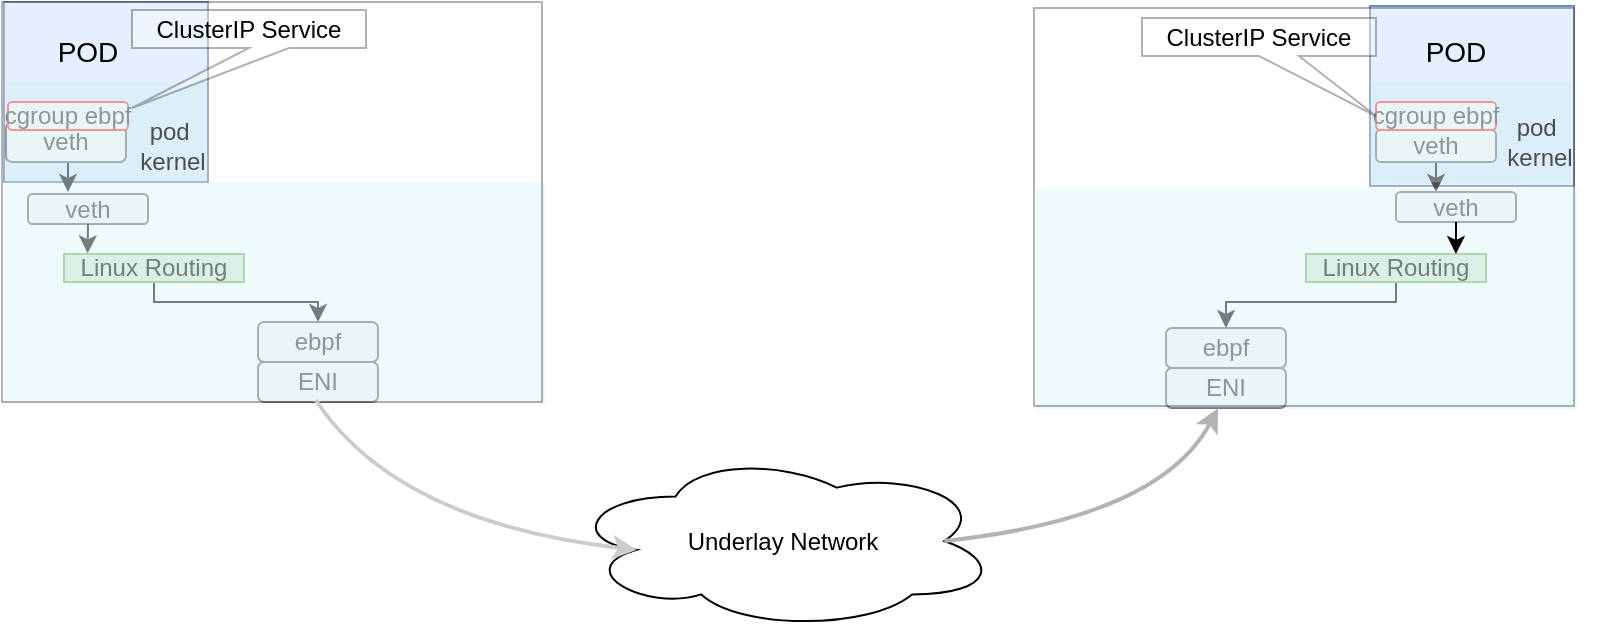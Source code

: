 <mxfile version="24.8.4">
  <diagram name="第 1 页" id="XbHZXJMIHSq-wT_Vdfxk">
    <mxGraphModel dx="1242" dy="715" grid="0" gridSize="10" guides="1" tooltips="1" connect="1" arrows="1" fold="1" page="1" pageScale="1" pageWidth="827" pageHeight="1169" math="0" shadow="0">
      <root>
        <mxCell id="0" />
        <mxCell id="1" parent="0" />
        <mxCell id="39ArsAvLZc0LvR8fJ9h_-1" value="&lt;div&gt;&lt;br&gt;&lt;/div&gt;" style="rounded=0;whiteSpace=wrap;html=1;fillColor=#dae8fc;strokeColor=#6c8ebf;" vertex="1" parent="1">
          <mxGeometry x="16" y="180" width="102" height="90" as="geometry" />
        </mxCell>
        <mxCell id="39ArsAvLZc0LvR8fJ9h_-2" style="edgeStyle=orthogonalEdgeStyle;rounded=0;orthogonalLoop=1;jettySize=auto;html=1;exitX=0.5;exitY=1;exitDx=0;exitDy=0;entryX=0.5;entryY=0;entryDx=0;entryDy=0;" edge="1" parent="1" source="39ArsAvLZc0LvR8fJ9h_-3">
          <mxGeometry relative="1" as="geometry">
            <mxPoint x="48" y="275" as="targetPoint" />
            <Array as="points" />
          </mxGeometry>
        </mxCell>
        <mxCell id="39ArsAvLZc0LvR8fJ9h_-3" value="veth" style="rounded=1;whiteSpace=wrap;html=1;fillColor=#f5f5f5;strokeColor=#666666;fontColor=#333333;" vertex="1" parent="1">
          <mxGeometry x="17" y="240" width="60" height="20" as="geometry" />
        </mxCell>
        <mxCell id="39ArsAvLZc0LvR8fJ9h_-7" value="veth" style="rounded=1;whiteSpace=wrap;html=1;fillColor=#f5f5f5;strokeColor=#666666;fontColor=#333333;" vertex="1" parent="1">
          <mxGeometry x="28" y="276" width="60" height="15" as="geometry" />
        </mxCell>
        <mxCell id="39ArsAvLZc0LvR8fJ9h_-12" value="ENI" style="rounded=1;whiteSpace=wrap;html=1;fillColor=#f5f5f5;strokeColor=#666666;fontColor=#333333;" vertex="1" parent="1">
          <mxGeometry x="143" y="360" width="60" height="20" as="geometry" />
        </mxCell>
        <mxCell id="39ArsAvLZc0LvR8fJ9h_-13" value="ebpf" style="rounded=1;whiteSpace=wrap;html=1;fillColor=#f5f5f5;strokeColor=#666666;fontColor=#333333;" vertex="1" parent="1">
          <mxGeometry x="143" y="340" width="60" height="20" as="geometry" />
        </mxCell>
        <mxCell id="39ArsAvLZc0LvR8fJ9h_-14" style="edgeStyle=orthogonalEdgeStyle;rounded=0;orthogonalLoop=1;jettySize=auto;html=1;exitX=0.5;exitY=1;exitDx=0;exitDy=0;entryX=0.5;entryY=0;entryDx=0;entryDy=0;" edge="1" parent="1" source="39ArsAvLZc0LvR8fJ9h_-15" target="39ArsAvLZc0LvR8fJ9h_-13">
          <mxGeometry relative="1" as="geometry">
            <Array as="points">
              <mxPoint x="91" y="330" />
              <mxPoint x="173" y="330" />
            </Array>
          </mxGeometry>
        </mxCell>
        <mxCell id="39ArsAvLZc0LvR8fJ9h_-15" value="Linux Routing" style="rounded=0;whiteSpace=wrap;html=1;fillColor=#d5e8d4;strokeColor=#82b366;" vertex="1" parent="1">
          <mxGeometry x="46" y="306" width="90" height="14" as="geometry" />
        </mxCell>
        <mxCell id="39ArsAvLZc0LvR8fJ9h_-16" style="edgeStyle=orthogonalEdgeStyle;rounded=0;orthogonalLoop=1;jettySize=auto;html=1;exitX=0.5;exitY=1;exitDx=0;exitDy=0;entryX=0.131;entryY=-0.025;entryDx=0;entryDy=0;entryPerimeter=0;" edge="1" parent="1" source="39ArsAvLZc0LvR8fJ9h_-7" target="39ArsAvLZc0LvR8fJ9h_-15">
          <mxGeometry relative="1" as="geometry" />
        </mxCell>
        <mxCell id="39ArsAvLZc0LvR8fJ9h_-21" value="" style="rounded=0;whiteSpace=wrap;html=1;opacity=30;strokeWidth=0;fillColor=#b0e3e6;perimeterSpacing=10;strokeColor=#0e8088;" vertex="1" parent="1">
          <mxGeometry x="16" y="270" width="270" height="110" as="geometry" />
        </mxCell>
        <mxCell id="39ArsAvLZc0LvR8fJ9h_-22" value="cgroup&amp;nbsp;&lt;span style=&quot;background-color: initial;&quot;&gt;ebpf&lt;/span&gt;" style="rounded=1;whiteSpace=wrap;html=1;fillColor=#f5f5f5;strokeColor=#FF3333;fontColor=#333333;" vertex="1" parent="1">
          <mxGeometry x="18" y="230" width="60" height="14" as="geometry" />
        </mxCell>
        <mxCell id="39ArsAvLZc0LvR8fJ9h_-24" value="" style="rounded=0;whiteSpace=wrap;html=1;opacity=30;strokeWidth=0;fillColor=#b0e3e6;perimeterSpacing=10;strokeColor=#0e8088;" vertex="1" parent="1">
          <mxGeometry x="17" y="220" width="100" height="50" as="geometry" />
        </mxCell>
        <mxCell id="39ArsAvLZc0LvR8fJ9h_-25" value="pod&amp;nbsp;&lt;div&gt;kernel&lt;/div&gt;" style="rounded=0;whiteSpace=wrap;html=1;opacity=0;" vertex="1" parent="1">
          <mxGeometry x="64" y="222" width="73" height="60" as="geometry" />
        </mxCell>
        <mxCell id="39ArsAvLZc0LvR8fJ9h_-26" value="" style="rounded=0;whiteSpace=wrap;html=1;opacity=30;" vertex="1" parent="1">
          <mxGeometry x="15" y="180" width="270" height="200" as="geometry" />
        </mxCell>
        <mxCell id="39ArsAvLZc0LvR8fJ9h_-28" value="&lt;font style=&quot;font-size: 14px;&quot;&gt;POD&lt;/font&gt;" style="rounded=0;whiteSpace=wrap;html=1;opacity=0;" vertex="1" parent="1">
          <mxGeometry x="28" y="190" width="60" height="30" as="geometry" />
        </mxCell>
        <mxCell id="39ArsAvLZc0LvR8fJ9h_-29" value="Underlay Network" style="ellipse;shape=cloud;whiteSpace=wrap;html=1;fillColor=none;" vertex="1" parent="1">
          <mxGeometry x="298" y="405" width="215" height="89" as="geometry" />
        </mxCell>
        <mxCell id="39ArsAvLZc0LvR8fJ9h_-30" value="&lt;div&gt;&lt;br&gt;&lt;/div&gt;" style="rounded=0;whiteSpace=wrap;html=1;fillColor=#dae8fc;strokeColor=#6c8ebf;" vertex="1" parent="1">
          <mxGeometry x="699" y="182" width="102" height="90" as="geometry" />
        </mxCell>
        <mxCell id="39ArsAvLZc0LvR8fJ9h_-31" style="edgeStyle=orthogonalEdgeStyle;rounded=0;orthogonalLoop=1;jettySize=auto;html=1;exitX=0.5;exitY=1;exitDx=0;exitDy=0;entryX=0.5;entryY=0;entryDx=0;entryDy=0;" edge="1" parent="1" source="39ArsAvLZc0LvR8fJ9h_-32">
          <mxGeometry relative="1" as="geometry">
            <mxPoint x="732" y="275" as="targetPoint" />
            <Array as="points" />
          </mxGeometry>
        </mxCell>
        <mxCell id="39ArsAvLZc0LvR8fJ9h_-32" value="veth" style="rounded=1;whiteSpace=wrap;html=1;fillColor=#f5f5f5;strokeColor=#666666;fontColor=#333333;" vertex="1" parent="1">
          <mxGeometry x="702" y="244" width="60" height="16" as="geometry" />
        </mxCell>
        <mxCell id="39ArsAvLZc0LvR8fJ9h_-33" value="veth" style="rounded=1;whiteSpace=wrap;html=1;fillColor=#f5f5f5;strokeColor=#666666;fontColor=#333333;" vertex="1" parent="1">
          <mxGeometry x="712" y="275" width="60" height="15" as="geometry" />
        </mxCell>
        <mxCell id="39ArsAvLZc0LvR8fJ9h_-34" value="ENI" style="rounded=1;whiteSpace=wrap;html=1;fillColor=#f5f5f5;strokeColor=#666666;fontColor=#333333;" vertex="1" parent="1">
          <mxGeometry x="597" y="363" width="60" height="20" as="geometry" />
        </mxCell>
        <mxCell id="39ArsAvLZc0LvR8fJ9h_-35" value="ebpf" style="rounded=1;whiteSpace=wrap;html=1;fillColor=#f5f5f5;strokeColor=#666666;fontColor=#333333;" vertex="1" parent="1">
          <mxGeometry x="597" y="343" width="60" height="20" as="geometry" />
        </mxCell>
        <mxCell id="39ArsAvLZc0LvR8fJ9h_-36" style="edgeStyle=orthogonalEdgeStyle;rounded=0;orthogonalLoop=1;jettySize=auto;html=1;exitX=0.5;exitY=1;exitDx=0;exitDy=0;entryX=0.5;entryY=0;entryDx=0;entryDy=0;" edge="1" parent="1" source="39ArsAvLZc0LvR8fJ9h_-37" target="39ArsAvLZc0LvR8fJ9h_-35">
          <mxGeometry relative="1" as="geometry">
            <Array as="points">
              <mxPoint x="712" y="330" />
              <mxPoint x="627" y="330" />
            </Array>
          </mxGeometry>
        </mxCell>
        <mxCell id="39ArsAvLZc0LvR8fJ9h_-37" value="Linux Routing" style="rounded=0;whiteSpace=wrap;html=1;fillColor=#d5e8d4;strokeColor=#82b366;" vertex="1" parent="1">
          <mxGeometry x="667" y="306" width="90" height="14" as="geometry" />
        </mxCell>
        <mxCell id="39ArsAvLZc0LvR8fJ9h_-39" value="" style="rounded=0;whiteSpace=wrap;html=1;opacity=30;strokeWidth=0;fillColor=#b0e3e6;perimeterSpacing=10;strokeColor=#0e8088;" vertex="1" parent="1">
          <mxGeometry x="532" y="273" width="270" height="110" as="geometry" />
        </mxCell>
        <mxCell id="39ArsAvLZc0LvR8fJ9h_-40" value="cgroup&amp;nbsp;&lt;span style=&quot;background-color: initial;&quot;&gt;ebpf&lt;/span&gt;" style="rounded=1;whiteSpace=wrap;html=1;fillColor=#f5f5f5;strokeColor=#FF3333;fontColor=#333333;" vertex="1" parent="1">
          <mxGeometry x="702" y="230" width="60" height="14" as="geometry" />
        </mxCell>
        <mxCell id="39ArsAvLZc0LvR8fJ9h_-41" value="" style="rounded=0;whiteSpace=wrap;html=1;opacity=30;strokeWidth=0;fillColor=#b0e3e6;perimeterSpacing=10;strokeColor=#0e8088;" vertex="1" parent="1">
          <mxGeometry x="699" y="220" width="100" height="50" as="geometry" />
        </mxCell>
        <mxCell id="39ArsAvLZc0LvR8fJ9h_-42" value="pod&amp;nbsp;&lt;div&gt;kernel&lt;/div&gt;" style="rounded=0;whiteSpace=wrap;html=1;opacity=0;" vertex="1" parent="1">
          <mxGeometry x="744" y="220" width="80" height="60" as="geometry" />
        </mxCell>
        <mxCell id="39ArsAvLZc0LvR8fJ9h_-43" value="" style="rounded=0;whiteSpace=wrap;html=1;opacity=30;" vertex="1" parent="1">
          <mxGeometry x="531" y="183" width="270" height="199" as="geometry" />
        </mxCell>
        <mxCell id="39ArsAvLZc0LvR8fJ9h_-44" value="&lt;font style=&quot;font-size: 14px;&quot;&gt;POD&lt;/font&gt;" style="rounded=0;whiteSpace=wrap;html=1;opacity=0;" vertex="1" parent="1">
          <mxGeometry x="712" y="190" width="60" height="30" as="geometry" />
        </mxCell>
        <mxCell id="39ArsAvLZc0LvR8fJ9h_-47" value="" style="endArrow=classic;html=1;rounded=0;exitX=0.5;exitY=1;exitDx=0;exitDy=0;entryX=0.833;entryY=0;entryDx=0;entryDy=0;entryPerimeter=0;" edge="1" parent="1" source="39ArsAvLZc0LvR8fJ9h_-33" target="39ArsAvLZc0LvR8fJ9h_-37">
          <mxGeometry width="50" height="50" relative="1" as="geometry">
            <mxPoint x="424" y="400" as="sourcePoint" />
            <mxPoint x="744" y="307" as="targetPoint" />
          </mxGeometry>
        </mxCell>
        <mxCell id="39ArsAvLZc0LvR8fJ9h_-49" value="" style="curved=1;endArrow=classic;html=1;rounded=0;entryX=0.16;entryY=0.55;entryDx=0;entryDy=0;entryPerimeter=0;exitX=0.581;exitY=0.995;exitDx=0;exitDy=0;exitPerimeter=0;strokeWidth=2;fillColor=#0050ef;strokeColor=#CCCCCC;" edge="1" parent="1" source="39ArsAvLZc0LvR8fJ9h_-26" target="39ArsAvLZc0LvR8fJ9h_-29">
          <mxGeometry width="50" height="50" relative="1" as="geometry">
            <mxPoint x="205.95" y="380" as="sourcePoint" />
            <mxPoint x="287.5" y="446" as="targetPoint" />
            <Array as="points">
              <mxPoint x="212" y="440" />
            </Array>
          </mxGeometry>
        </mxCell>
        <mxCell id="39ArsAvLZc0LvR8fJ9h_-50" value="" style="curved=1;endArrow=classic;html=1;rounded=0;entryX=0.341;entryY=1.005;entryDx=0;entryDy=0;entryPerimeter=0;exitX=0.875;exitY=0.5;exitDx=0;exitDy=0;exitPerimeter=0;strokeWidth=2;strokeColor=#B3B3B3;" edge="1" parent="1" source="39ArsAvLZc0LvR8fJ9h_-29" target="39ArsAvLZc0LvR8fJ9h_-43">
          <mxGeometry width="50" height="50" relative="1" as="geometry">
            <mxPoint x="502.125" y="449.5" as="sourcePoint" />
            <mxPoint x="707.78" y="476" as="targetPoint" />
            <Array as="points">
              <mxPoint x="594" y="438" />
            </Array>
          </mxGeometry>
        </mxCell>
        <mxCell id="39ArsAvLZc0LvR8fJ9h_-57" value="ClusterIP Service" style="shape=callout;whiteSpace=wrap;html=1;perimeter=calloutPerimeter;opacity=30;position2=0;" vertex="1" parent="1">
          <mxGeometry x="80" y="184" width="117" height="49" as="geometry" />
        </mxCell>
        <mxCell id="39ArsAvLZc0LvR8fJ9h_-58" value="ClusterIP Service" style="shape=callout;whiteSpace=wrap;html=1;perimeter=calloutPerimeter;opacity=30;position2=1;" vertex="1" parent="1">
          <mxGeometry x="585" y="188" width="117" height="49" as="geometry" />
        </mxCell>
      </root>
    </mxGraphModel>
  </diagram>
</mxfile>
